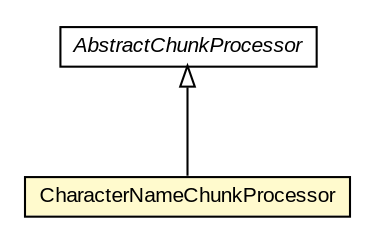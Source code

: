 #!/usr/local/bin/dot
#
# Class diagram 
# Generated by UMLGraph version R5_6-24-gf6e263 (http://www.umlgraph.org/)
#

digraph G {
	edge [fontname="arial",fontsize=10,labelfontname="arial",labelfontsize=10];
	node [fontname="arial",fontsize=10,shape=plaintext];
	nodesep=0.25;
	ranksep=0.5;
	// edu.arizona.biosemantics.semanticmarkup.markupelement.description.ling.extract.AbstractChunkProcessor
	c40514 [label=<<table title="edu.arizona.biosemantics.semanticmarkup.markupelement.description.ling.extract.AbstractChunkProcessor" border="0" cellborder="1" cellspacing="0" cellpadding="2" port="p" href="../AbstractChunkProcessor.html">
		<tr><td><table border="0" cellspacing="0" cellpadding="1">
<tr><td align="center" balign="center"><font face="arial italic"> AbstractChunkProcessor </font></td></tr>
		</table></td></tr>
		</table>>, URL="../AbstractChunkProcessor.html", fontname="arial", fontcolor="black", fontsize=10.0];
	// edu.arizona.biosemantics.semanticmarkup.markupelement.description.ling.extract.lib.CharacterNameChunkProcessor
	c40544 [label=<<table title="edu.arizona.biosemantics.semanticmarkup.markupelement.description.ling.extract.lib.CharacterNameChunkProcessor" border="0" cellborder="1" cellspacing="0" cellpadding="2" port="p" bgcolor="lemonChiffon" href="./CharacterNameChunkProcessor.html">
		<tr><td><table border="0" cellspacing="0" cellpadding="1">
<tr><td align="center" balign="center"> CharacterNameChunkProcessor </td></tr>
		</table></td></tr>
		</table>>, URL="./CharacterNameChunkProcessor.html", fontname="arial", fontcolor="black", fontsize=10.0];
	//edu.arizona.biosemantics.semanticmarkup.markupelement.description.ling.extract.lib.CharacterNameChunkProcessor extends edu.arizona.biosemantics.semanticmarkup.markupelement.description.ling.extract.AbstractChunkProcessor
	c40514:p -> c40544:p [dir=back,arrowtail=empty];
}

